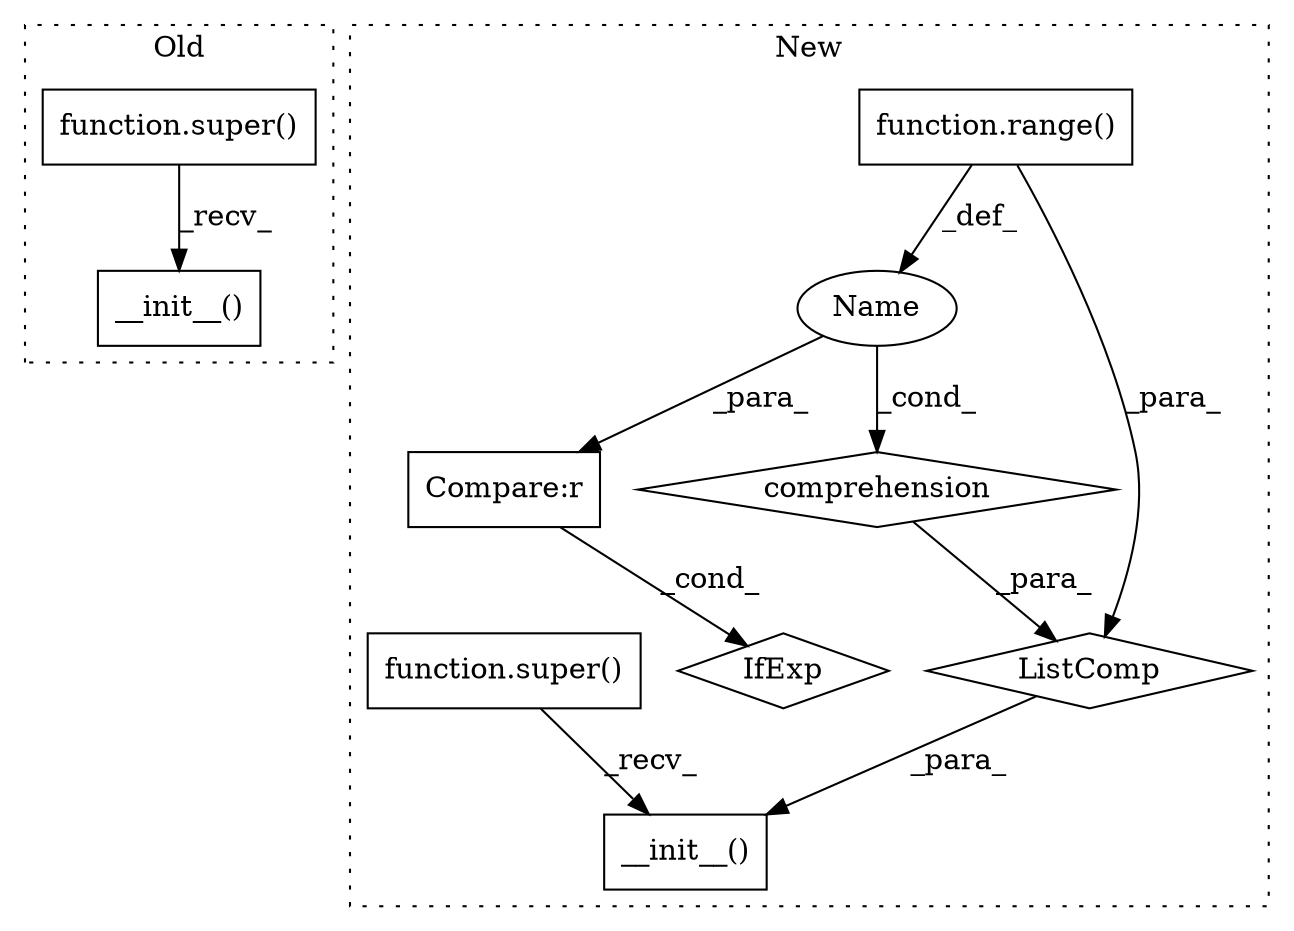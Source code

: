digraph G {
subgraph cluster0 {
1 [label="function.super()" a="75" s="2138,2160" l="6,1" shape="box"];
4 [label="__init__()" a="75" s="2138" l="34" shape="box"];
label = "Old";
style="dotted";
}
subgraph cluster1 {
2 [label="IfExp" a="51" s="3467,3477" l="4,6" shape="diamond"];
3 [label="Compare:r" a="40" s="3471" l="6" shape="box"];
5 [label="function.range()" a="75" s="3587,3601" l="6,1" shape="box"];
6 [label="Name" a="87" s="3582" l="1" shape="ellipse"];
7 [label="comprehension" a="45" s="3578" l="3" shape="diamond"];
8 [label="ListComp" a="106" s="3428" l="184" shape="diamond"];
9 [label="__init__()" a="75" s="3621,3747" l="33,1" shape="box"];
10 [label="function.super()" a="75" s="3621,3643" l="6,1" shape="box"];
label = "New";
style="dotted";
}
1 -> 4 [label="_recv_"];
3 -> 2 [label="_cond_"];
5 -> 6 [label="_def_"];
5 -> 8 [label="_para_"];
6 -> 7 [label="_cond_"];
6 -> 3 [label="_para_"];
7 -> 8 [label="_para_"];
8 -> 9 [label="_para_"];
10 -> 9 [label="_recv_"];
}